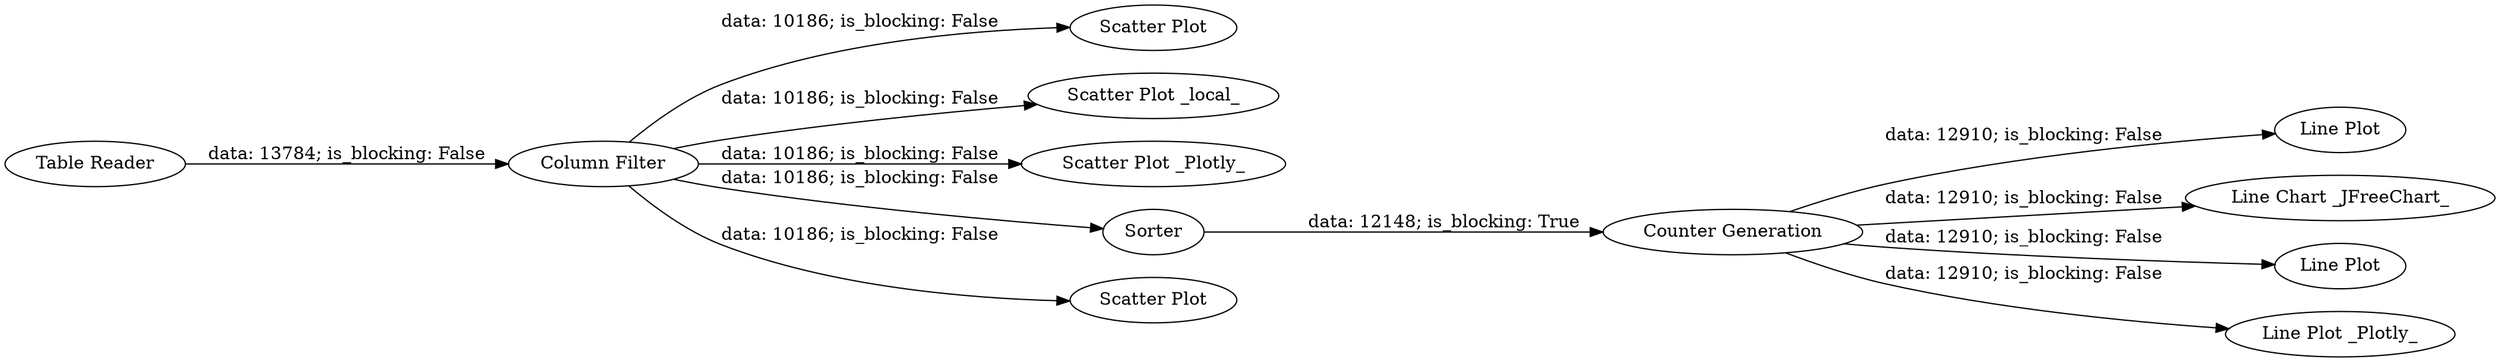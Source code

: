 digraph {
	"-3585387573085434418_90" [label="Table Reader"]
	"-3585387573085434418_93" [label="Scatter Plot"]
	"-3585387573085434418_99" [label="Counter Generation"]
	"-3585387573085434418_91" [label="Scatter Plot _local_"]
	"-3585387573085434418_92" [label="Scatter Plot _Plotly_"]
	"-3585387573085434418_98" [label=Sorter]
	"-3585387573085434418_77" [label="Column Filter"]
	"-3585387573085434418_10" [label="Scatter Plot"]
	"-3585387573085434418_96" [label="Line Plot"]
	"-3585387573085434418_97" [label="Line Chart _JFreeChart_"]
	"-3585387573085434418_94" [label="Line Plot"]
	"-3585387573085434418_95" [label="Line Plot _Plotly_"]
	"-3585387573085434418_99" -> "-3585387573085434418_97" [label="data: 12910; is_blocking: False"]
	"-3585387573085434418_99" -> "-3585387573085434418_94" [label="data: 12910; is_blocking: False"]
	"-3585387573085434418_98" -> "-3585387573085434418_99" [label="data: 12148; is_blocking: True"]
	"-3585387573085434418_77" -> "-3585387573085434418_92" [label="data: 10186; is_blocking: False"]
	"-3585387573085434418_90" -> "-3585387573085434418_77" [label="data: 13784; is_blocking: False"]
	"-3585387573085434418_77" -> "-3585387573085434418_91" [label="data: 10186; is_blocking: False"]
	"-3585387573085434418_77" -> "-3585387573085434418_93" [label="data: 10186; is_blocking: False"]
	"-3585387573085434418_99" -> "-3585387573085434418_96" [label="data: 12910; is_blocking: False"]
	"-3585387573085434418_77" -> "-3585387573085434418_98" [label="data: 10186; is_blocking: False"]
	"-3585387573085434418_77" -> "-3585387573085434418_10" [label="data: 10186; is_blocking: False"]
	"-3585387573085434418_99" -> "-3585387573085434418_95" [label="data: 12910; is_blocking: False"]
	rankdir=LR
}
